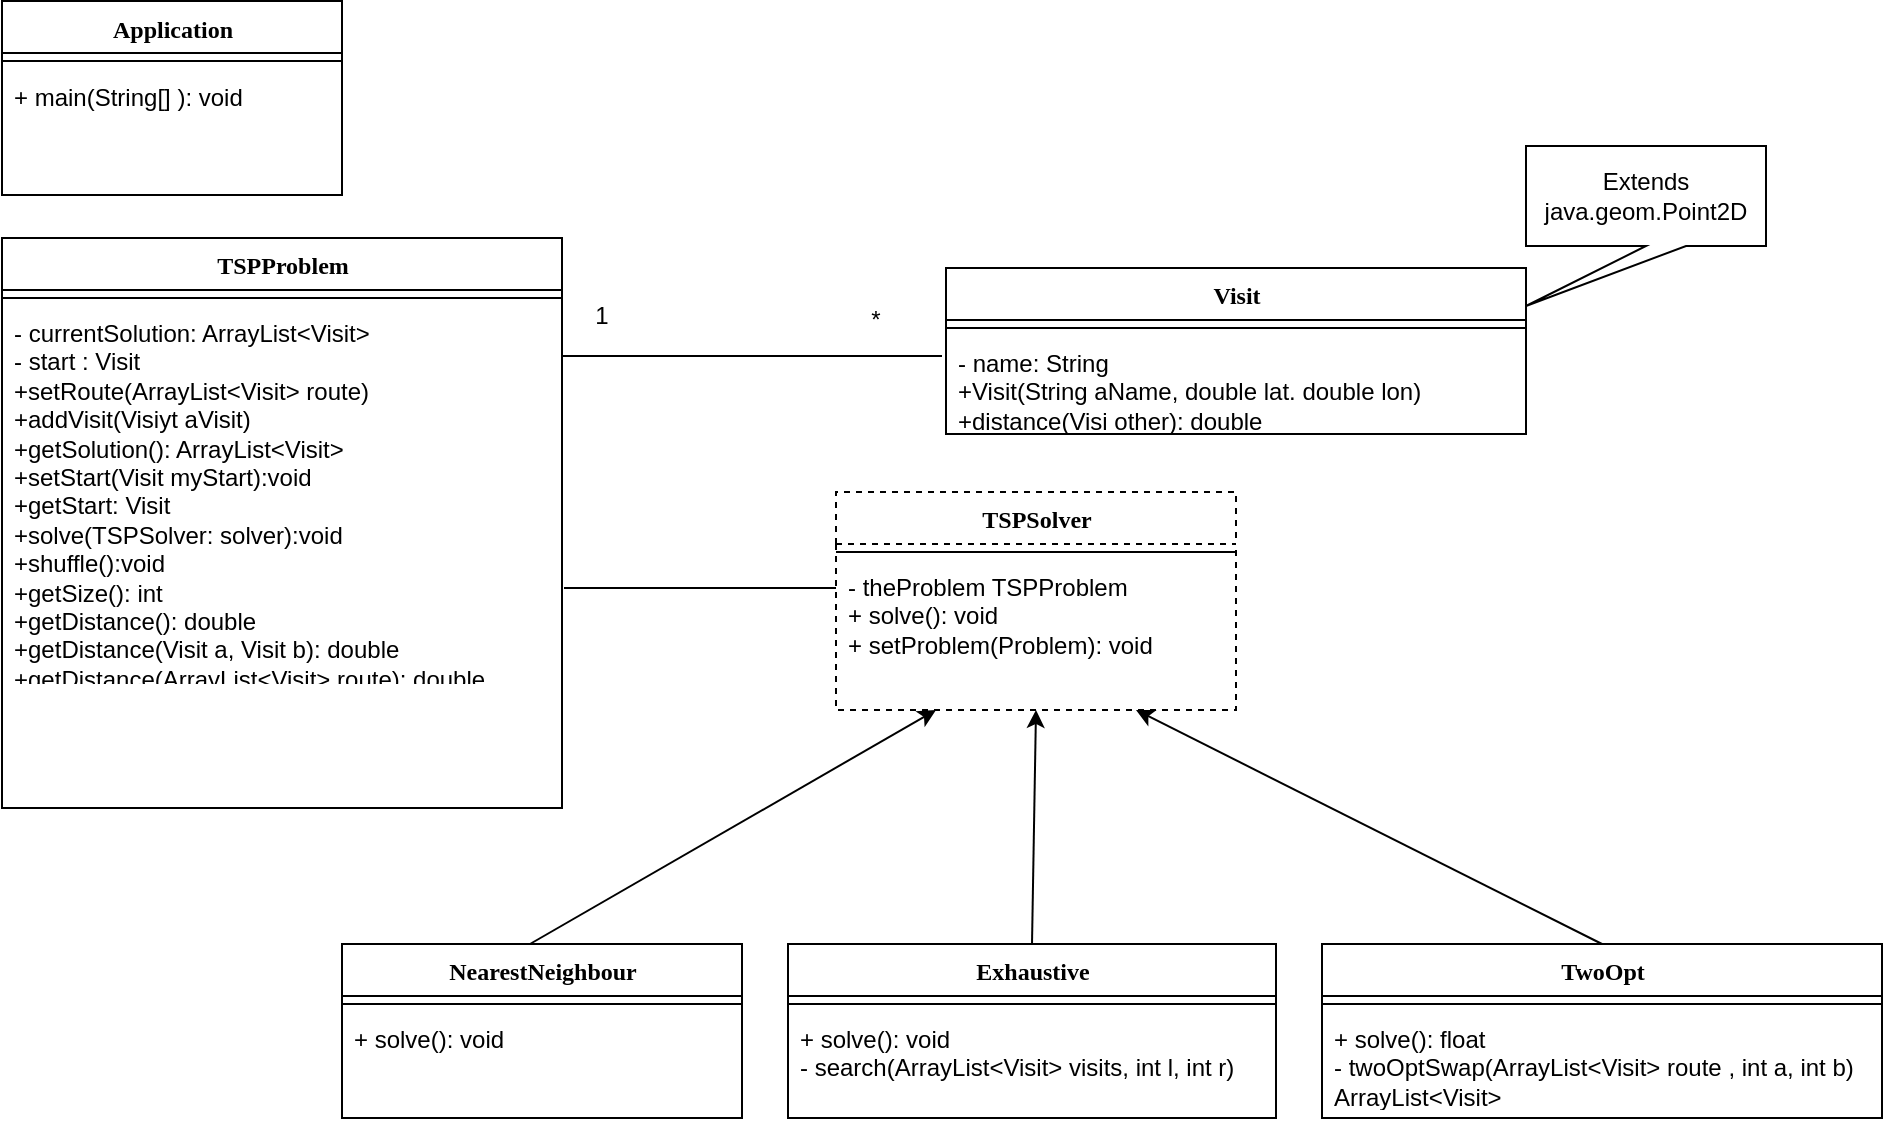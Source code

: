 <mxfile version="11.3.0" type="device" pages="1"><diagram name="Page-1" id="9f46799a-70d6-7492-0946-bef42562c5a5"><mxGraphModel dx="1102" dy="1410" grid="1" gridSize="10" guides="1" tooltips="1" connect="1" arrows="1" fold="1" page="1" pageScale="1" pageWidth="1100" pageHeight="850" background="#ffffff" math="0" shadow="0"><root><mxCell id="0"/><mxCell id="1" parent="0"/><mxCell id="78961159f06e98e8-17" value="TSPProblem" style="swimlane;html=1;fontStyle=1;align=center;verticalAlign=top;childLayout=stackLayout;horizontal=1;startSize=26;horizontalStack=0;resizeParent=1;resizeLast=0;collapsible=1;marginBottom=0;swimlaneFillColor=#ffffff;rounded=0;shadow=0;comic=0;labelBackgroundColor=none;strokeColor=#000000;strokeWidth=1;fillColor=none;fontFamily=Verdana;fontSize=12;fontColor=#000000;" parent="1" vertex="1"><mxGeometry x="200" y="46" width="280" height="285" as="geometry"/></mxCell><mxCell id="78961159f06e98e8-19" value="" style="line;html=1;strokeWidth=1;fillColor=none;align=left;verticalAlign=middle;spacingTop=-1;spacingLeft=3;spacingRight=3;rotatable=0;labelPosition=right;points=[];portConstraint=eastwest;" parent="78961159f06e98e8-17" vertex="1"><mxGeometry y="26" width="280" height="8" as="geometry"/></mxCell><mxCell id="78961159f06e98e8-20" value="- currentSolution: ArrayList&amp;lt;Visit&amp;gt;&lt;br&gt;- start : Visit&lt;br&gt;+setRoute(ArrayList&amp;lt;Visit&amp;gt; route)&lt;br&gt;+addVisit(Visiyt aVisit)&lt;br&gt;+getSolution(): ArrayList&amp;lt;Visit&amp;gt;&lt;br&gt;+setStart(Visit myStart):void&lt;br&gt;+getStart: Visit&lt;br&gt;+solve(TSPSolver: solver):void&lt;br&gt;+shuffle():void&lt;br&gt;+getSize(): int&lt;br&gt;+getDistance(): double&lt;br&gt;+getDistance(Visit a, Visit b): double&lt;br&gt;+getDistance(ArrayList&amp;lt;Visit&amp;gt; route): double&lt;br&gt;" style="text;html=1;strokeColor=none;fillColor=none;align=left;verticalAlign=top;spacingLeft=4;spacingRight=4;whiteSpace=wrap;overflow=hidden;rotatable=0;points=[[0,0.5],[1,0.5]];portConstraint=eastwest;" parent="78961159f06e98e8-17" vertex="1"><mxGeometry y="34" width="280" height="186" as="geometry"/></mxCell><mxCell id="PbaheyNuP3x3KENai_p9-3" value="TSPSolver" style="swimlane;html=1;fontStyle=1;align=center;verticalAlign=top;childLayout=stackLayout;horizontal=1;startSize=26;horizontalStack=0;resizeParent=1;resizeLast=0;collapsible=1;marginBottom=0;swimlaneFillColor=#ffffff;rounded=0;shadow=0;comic=0;labelBackgroundColor=none;strokeColor=#000000;strokeWidth=1;fillColor=none;fontFamily=Verdana;fontSize=12;fontColor=#000000;dashed=1;" parent="1" vertex="1"><mxGeometry x="617" y="173" width="200" height="109" as="geometry"/></mxCell><mxCell id="PbaheyNuP3x3KENai_p9-9" value="" style="line;html=1;strokeWidth=1;fillColor=none;align=left;verticalAlign=middle;spacingTop=-1;spacingLeft=3;spacingRight=3;rotatable=0;labelPosition=right;points=[];portConstraint=eastwest;" parent="PbaheyNuP3x3KENai_p9-3" vertex="1"><mxGeometry y="26" width="200" height="8" as="geometry"/></mxCell><mxCell id="PbaheyNuP3x3KENai_p9-10" value="- theProblem TSPProblem&lt;br&gt;+ solve(): void&lt;br&gt;+ setProblem(Problem): void" style="text;html=1;strokeColor=none;fillColor=none;align=left;verticalAlign=top;spacingLeft=4;spacingRight=4;whiteSpace=wrap;overflow=hidden;rotatable=0;points=[[0,0.5],[1,0.5]];portConstraint=eastwest;" parent="PbaheyNuP3x3KENai_p9-3" vertex="1"><mxGeometry y="34" width="200" height="56" as="geometry"/></mxCell><mxCell id="PbaheyNuP3x3KENai_p9-12" style="edgeStyle=none;rounded=0;orthogonalLoop=1;jettySize=auto;html=1;entryX=0;entryY=0.25;entryDx=0;entryDy=0;endArrow=none;endFill=0;entryPerimeter=0;" parent="1" target="PbaheyNuP3x3KENai_p9-10" edge="1"><mxGeometry relative="1" as="geometry"><mxPoint x="481" y="221" as="sourcePoint"/></mxGeometry></mxCell><mxCell id="PbaheyNuP3x3KENai_p9-13" value="Application" style="swimlane;html=1;fontStyle=1;align=center;verticalAlign=top;childLayout=stackLayout;horizontal=1;startSize=26;horizontalStack=0;resizeParent=1;resizeLast=0;collapsible=1;marginBottom=0;swimlaneFillColor=#ffffff;rounded=0;shadow=0;comic=0;labelBackgroundColor=none;strokeColor=#000000;strokeWidth=1;fillColor=none;fontFamily=Verdana;fontSize=12;fontColor=#000000;" parent="1" vertex="1"><mxGeometry x="200" y="-72.5" width="170" height="97" as="geometry"/></mxCell><mxCell id="PbaheyNuP3x3KENai_p9-14" value="" style="line;html=1;strokeWidth=1;fillColor=none;align=left;verticalAlign=middle;spacingTop=-1;spacingLeft=3;spacingRight=3;rotatable=0;labelPosition=right;points=[];portConstraint=eastwest;" parent="PbaheyNuP3x3KENai_p9-13" vertex="1"><mxGeometry y="26" width="170" height="8" as="geometry"/></mxCell><mxCell id="PbaheyNuP3x3KENai_p9-15" value="+ main(String[] ): void" style="text;html=1;strokeColor=none;fillColor=none;align=left;verticalAlign=top;spacingLeft=4;spacingRight=4;whiteSpace=wrap;overflow=hidden;rotatable=0;points=[[0,0.5],[1,0.5]];portConstraint=eastwest;" parent="PbaheyNuP3x3KENai_p9-13" vertex="1"><mxGeometry y="34" width="170" height="26" as="geometry"/></mxCell><mxCell id="0lykQlhRkN77Yx2s0VBU-1" value="NearestNeighbour" style="swimlane;html=1;fontStyle=1;align=center;verticalAlign=top;childLayout=stackLayout;horizontal=1;startSize=26;horizontalStack=0;resizeParent=1;resizeLast=0;collapsible=1;marginBottom=0;swimlaneFillColor=#ffffff;rounded=0;shadow=0;comic=0;labelBackgroundColor=none;strokeColor=#000000;strokeWidth=1;fillColor=none;fontFamily=Verdana;fontSize=12;fontColor=#000000;" parent="1" vertex="1"><mxGeometry x="370" y="399" width="200" height="87" as="geometry"/></mxCell><mxCell id="0lykQlhRkN77Yx2s0VBU-2" value="" style="line;html=1;strokeWidth=1;fillColor=none;align=left;verticalAlign=middle;spacingTop=-1;spacingLeft=3;spacingRight=3;rotatable=0;labelPosition=right;points=[];portConstraint=eastwest;" parent="0lykQlhRkN77Yx2s0VBU-1" vertex="1"><mxGeometry y="26" width="200" height="8" as="geometry"/></mxCell><mxCell id="0lykQlhRkN77Yx2s0VBU-3" value="+ solve(): void" style="text;html=1;strokeColor=none;fillColor=none;align=left;verticalAlign=top;spacingLeft=4;spacingRight=4;whiteSpace=wrap;overflow=hidden;rotatable=0;points=[[0,0.5],[1,0.5]];portConstraint=eastwest;" parent="0lykQlhRkN77Yx2s0VBU-1" vertex="1"><mxGeometry y="34" width="200" height="26" as="geometry"/></mxCell><mxCell id="0lykQlhRkN77Yx2s0VBU-5" value="TwoOpt" style="swimlane;html=1;fontStyle=1;align=center;verticalAlign=top;childLayout=stackLayout;horizontal=1;startSize=26;horizontalStack=0;resizeParent=1;resizeLast=0;collapsible=1;marginBottom=0;swimlaneFillColor=#ffffff;rounded=0;shadow=0;comic=0;labelBackgroundColor=none;strokeColor=#000000;strokeWidth=1;fillColor=none;fontFamily=Verdana;fontSize=12;fontColor=#000000;" parent="1" vertex="1"><mxGeometry x="860" y="399" width="280" height="87" as="geometry"/></mxCell><mxCell id="0lykQlhRkN77Yx2s0VBU-6" value="" style="line;html=1;strokeWidth=1;fillColor=none;align=left;verticalAlign=middle;spacingTop=-1;spacingLeft=3;spacingRight=3;rotatable=0;labelPosition=right;points=[];portConstraint=eastwest;" parent="0lykQlhRkN77Yx2s0VBU-5" vertex="1"><mxGeometry y="26" width="280" height="8" as="geometry"/></mxCell><mxCell id="0lykQlhRkN77Yx2s0VBU-7" value="+ solve(): float&lt;br&gt;- twoOptSwap(ArrayList&amp;lt;Visit&amp;gt; route , int a, int b) ArrayList&amp;lt;Visit&amp;gt;" style="text;html=1;strokeColor=none;fillColor=none;align=left;verticalAlign=top;spacingLeft=4;spacingRight=4;whiteSpace=wrap;overflow=hidden;rotatable=0;points=[[0,0.5],[1,0.5]];portConstraint=eastwest;" parent="0lykQlhRkN77Yx2s0VBU-5" vertex="1"><mxGeometry y="34" width="280" height="46" as="geometry"/></mxCell><mxCell id="0lykQlhRkN77Yx2s0VBU-10" value="" style="endArrow=classic;html=1;exitX=0.47;exitY=0;exitDx=0;exitDy=0;exitPerimeter=0;entryX=0.25;entryY=1;entryDx=0;entryDy=0;" parent="1" source="0lykQlhRkN77Yx2s0VBU-1" edge="1" target="PbaheyNuP3x3KENai_p9-3"><mxGeometry width="50" height="50" relative="1" as="geometry"><mxPoint x="700" y="280" as="sourcePoint"/><mxPoint x="790" y="222" as="targetPoint"/></mxGeometry></mxCell><mxCell id="0lykQlhRkN77Yx2s0VBU-11" value="" style="endArrow=classic;html=1;exitX=0.5;exitY=0;exitDx=0;exitDy=0;entryX=0.75;entryY=1;entryDx=0;entryDy=0;" parent="1" source="0lykQlhRkN77Yx2s0VBU-5" target="PbaheyNuP3x3KENai_p9-3" edge="1"><mxGeometry width="50" height="50" relative="1" as="geometry"><mxPoint x="790" y="592" as="sourcePoint"/><mxPoint x="880" y="534" as="targetPoint"/></mxGeometry></mxCell><mxCell id="m25cZ3nRyB99DQQ95WDr-1" value="Visit" style="swimlane;html=1;fontStyle=1;align=center;verticalAlign=top;childLayout=stackLayout;horizontal=1;startSize=26;horizontalStack=0;resizeParent=1;resizeLast=0;collapsible=1;marginBottom=0;swimlaneFillColor=#ffffff;rounded=0;shadow=0;comic=0;labelBackgroundColor=none;strokeColor=#000000;strokeWidth=1;fillColor=none;fontFamily=Verdana;fontSize=12;fontColor=#000000;" vertex="1" parent="1"><mxGeometry x="672" y="61" width="290" height="83" as="geometry"/></mxCell><mxCell id="m25cZ3nRyB99DQQ95WDr-2" value="" style="line;html=1;strokeWidth=1;fillColor=none;align=left;verticalAlign=middle;spacingTop=-1;spacingLeft=3;spacingRight=3;rotatable=0;labelPosition=right;points=[];portConstraint=eastwest;" vertex="1" parent="m25cZ3nRyB99DQQ95WDr-1"><mxGeometry y="26" width="290" height="8" as="geometry"/></mxCell><mxCell id="m25cZ3nRyB99DQQ95WDr-3" value="- name: String&lt;br&gt;+Visit(String aName, double lat. double lon)&lt;br&gt;+distance(Visi other): double" style="text;html=1;strokeColor=none;fillColor=none;align=left;verticalAlign=top;spacingLeft=4;spacingRight=4;whiteSpace=wrap;overflow=hidden;rotatable=0;points=[[0,0.5],[1,0.5]];portConstraint=eastwest;" vertex="1" parent="m25cZ3nRyB99DQQ95WDr-1"><mxGeometry y="34" width="290" height="46" as="geometry"/></mxCell><mxCell id="m25cZ3nRyB99DQQ95WDr-4" value="" style="endArrow=none;html=1;" edge="1" parent="1"><mxGeometry width="50" height="50" relative="1" as="geometry"><mxPoint x="670" y="105" as="sourcePoint"/><mxPoint x="480" y="105" as="targetPoint"/></mxGeometry></mxCell><mxCell id="m25cZ3nRyB99DQQ95WDr-10" value="Exhaustive" style="swimlane;html=1;fontStyle=1;align=center;verticalAlign=top;childLayout=stackLayout;horizontal=1;startSize=26;horizontalStack=0;resizeParent=1;resizeLast=0;collapsible=1;marginBottom=0;swimlaneFillColor=#ffffff;rounded=0;shadow=0;comic=0;labelBackgroundColor=none;strokeColor=#000000;strokeWidth=1;fillColor=none;fontFamily=Verdana;fontSize=12;fontColor=#000000;" vertex="1" parent="1"><mxGeometry x="593" y="399" width="244" height="87" as="geometry"/></mxCell><mxCell id="m25cZ3nRyB99DQQ95WDr-11" value="" style="line;html=1;strokeWidth=1;fillColor=none;align=left;verticalAlign=middle;spacingTop=-1;spacingLeft=3;spacingRight=3;rotatable=0;labelPosition=right;points=[];portConstraint=eastwest;" vertex="1" parent="m25cZ3nRyB99DQQ95WDr-10"><mxGeometry y="26" width="244" height="8" as="geometry"/></mxCell><mxCell id="m25cZ3nRyB99DQQ95WDr-12" value="+ solve(): void&lt;br&gt;- search(ArrayList&amp;lt;Visit&amp;gt; visits, int l, int r)" style="text;html=1;strokeColor=none;fillColor=none;align=left;verticalAlign=top;spacingLeft=4;spacingRight=4;whiteSpace=wrap;overflow=hidden;rotatable=0;points=[[0,0.5],[1,0.5]];portConstraint=eastwest;" vertex="1" parent="m25cZ3nRyB99DQQ95WDr-10"><mxGeometry y="34" width="244" height="46" as="geometry"/></mxCell><mxCell id="m25cZ3nRyB99DQQ95WDr-13" value="" style="endArrow=classic;html=1;exitX=0.5;exitY=0;exitDx=0;exitDy=0;entryX=0.5;entryY=1;entryDx=0;entryDy=0;" edge="1" parent="1" source="m25cZ3nRyB99DQQ95WDr-10" target="PbaheyNuP3x3KENai_p9-3"><mxGeometry width="50" height="50" relative="1" as="geometry"><mxPoint x="360" y="552" as="sourcePoint"/><mxPoint x="810" y="222" as="targetPoint"/></mxGeometry></mxCell><mxCell id="m25cZ3nRyB99DQQ95WDr-19" value="Extends java.geom.Point2D" style="shape=callout;whiteSpace=wrap;html=1;perimeter=calloutPerimeter;position2=0;" vertex="1" parent="1"><mxGeometry x="962" width="120" height="80" as="geometry"/></mxCell><mxCell id="m25cZ3nRyB99DQQ95WDr-21" value="1" style="text;html=1;strokeColor=none;fillColor=none;align=center;verticalAlign=middle;whiteSpace=wrap;rounded=0;" vertex="1" parent="1"><mxGeometry x="480" y="75" width="40" height="20" as="geometry"/></mxCell><mxCell id="m25cZ3nRyB99DQQ95WDr-23" value="*" style="text;html=1;strokeColor=none;fillColor=none;align=center;verticalAlign=middle;whiteSpace=wrap;rounded=0;" vertex="1" parent="1"><mxGeometry x="617" y="77" width="40" height="20" as="geometry"/></mxCell></root></mxGraphModel></diagram></mxfile>